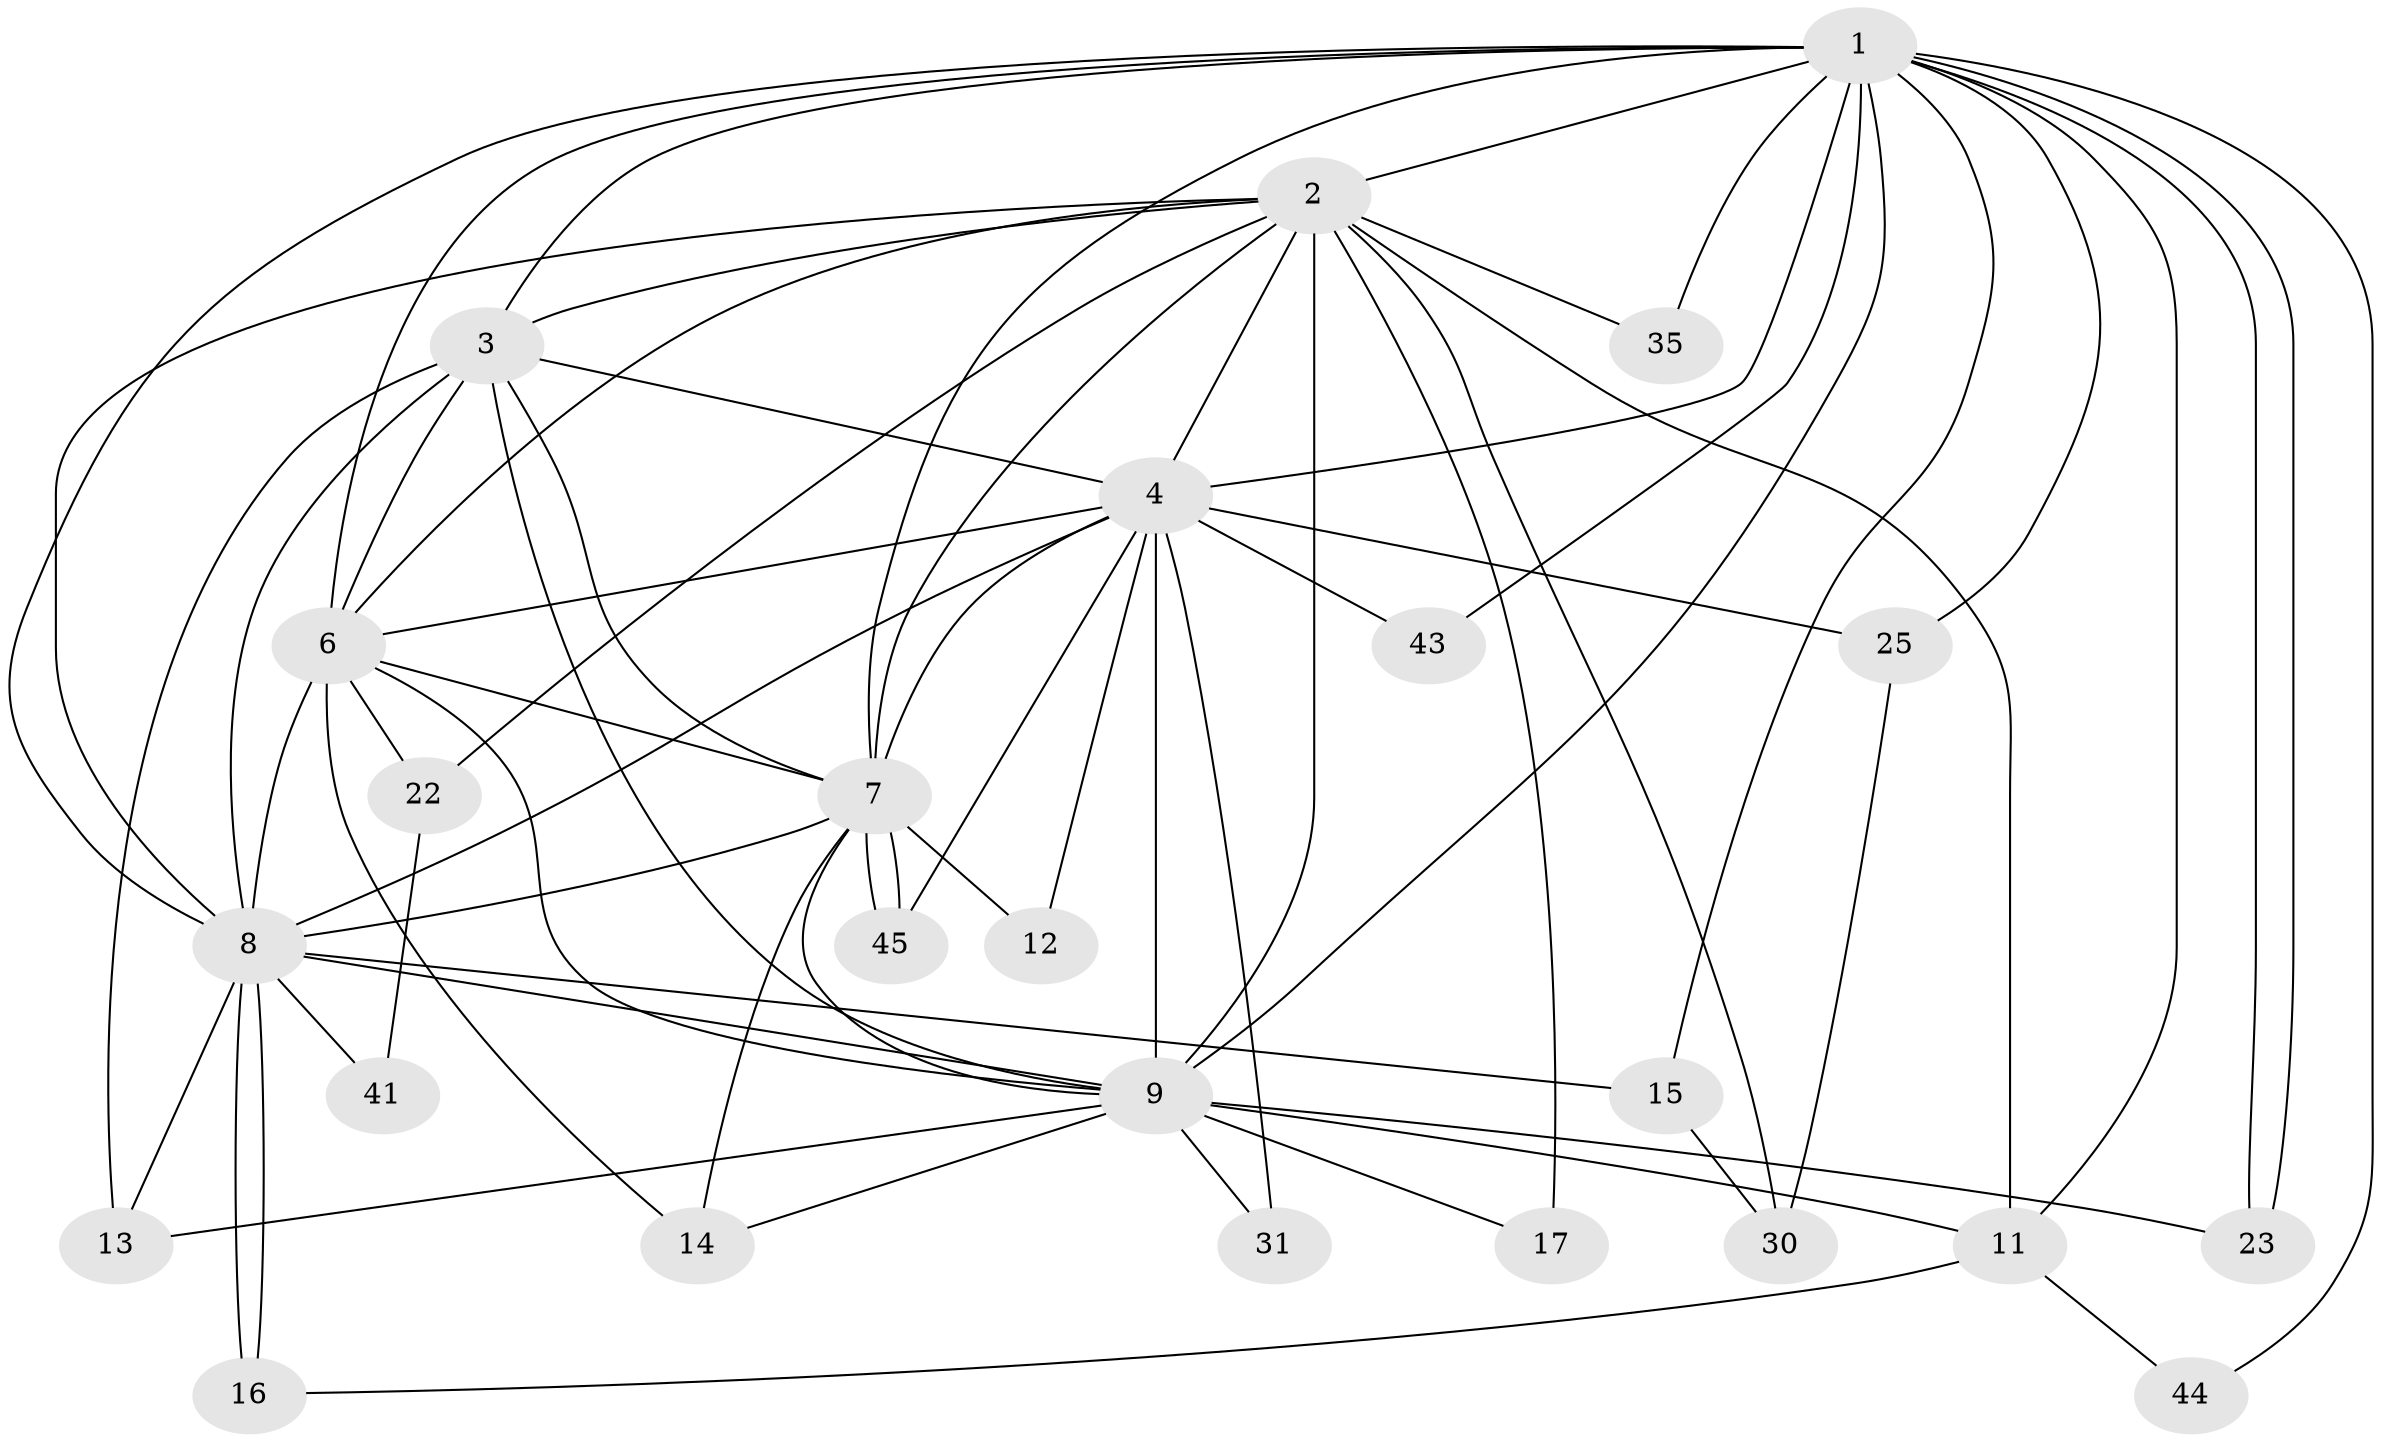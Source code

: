 // original degree distribution, {19: 0.02, 17: 0.04, 10: 0.02, 11: 0.02, 12: 0.02, 16: 0.02, 14: 0.04, 18: 0.02, 5: 0.04, 3: 0.32, 2: 0.44}
// Generated by graph-tools (version 1.1) at 2025/14/03/09/25 04:14:04]
// undirected, 25 vertices, 69 edges
graph export_dot {
graph [start="1"]
  node [color=gray90,style=filled];
  1;
  2 [super="+21"];
  3;
  4 [super="+28+5"];
  6;
  7 [super="+39"];
  8 [super="+24"];
  9 [super="+49+26+10+40+20"];
  11;
  12;
  13 [super="+29"];
  14;
  15;
  16 [super="+37"];
  17 [super="+18"];
  22;
  23 [super="+32"];
  25;
  30 [super="+36"];
  31;
  35;
  41;
  43;
  44;
  45 [super="+50"];
  1 -- 2;
  1 -- 3;
  1 -- 4 [weight=3];
  1 -- 6;
  1 -- 7;
  1 -- 8;
  1 -- 9 [weight=3];
  1 -- 11;
  1 -- 15;
  1 -- 23;
  1 -- 23;
  1 -- 25;
  1 -- 35;
  1 -- 43;
  1 -- 44;
  2 -- 3;
  2 -- 4 [weight=2];
  2 -- 6;
  2 -- 7 [weight=2];
  2 -- 8;
  2 -- 9 [weight=5];
  2 -- 17 [weight=2];
  2 -- 22;
  2 -- 30 [weight=2];
  2 -- 35;
  2 -- 11;
  3 -- 4 [weight=2];
  3 -- 6;
  3 -- 7;
  3 -- 8;
  3 -- 9 [weight=2];
  3 -- 13;
  4 -- 6 [weight=2];
  4 -- 7 [weight=3];
  4 -- 8 [weight=2];
  4 -- 9 [weight=7];
  4 -- 12 [weight=2];
  4 -- 25;
  4 -- 31;
  4 -- 43;
  4 -- 45;
  6 -- 7 [weight=2];
  6 -- 8;
  6 -- 9 [weight=2];
  6 -- 14;
  6 -- 22;
  7 -- 8 [weight=2];
  7 -- 9 [weight=2];
  7 -- 12;
  7 -- 14;
  7 -- 45;
  7 -- 45;
  8 -- 9 [weight=2];
  8 -- 13;
  8 -- 15;
  8 -- 16;
  8 -- 16;
  8 -- 41;
  9 -- 11;
  9 -- 31;
  9 -- 23;
  9 -- 14;
  9 -- 13;
  9 -- 17;
  11 -- 44;
  11 -- 16;
  15 -- 30;
  22 -- 41;
  25 -- 30;
}
